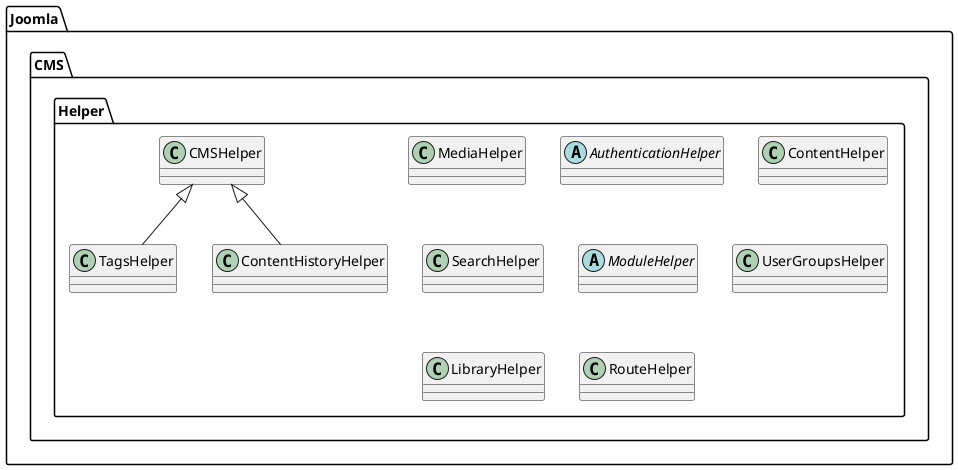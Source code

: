 @startuml
class Joomla.CMS.Helper.MediaHelper

class Joomla.CMS.Helper.TagsHelper
Joomla.CMS.Helper.CMSHelper <|-- Joomla.CMS.Helper.TagsHelper
abstract class Joomla.CMS.Helper.AuthenticationHelper
class Joomla.CMS.Helper.ContentHistoryHelper
Joomla.CMS.Helper.CMSHelper <|-- Joomla.CMS.Helper.ContentHistoryHelper
class Joomla.CMS.Helper.ContentHelper
class Joomla.CMS.Helper.SearchHelper
abstract class Joomla.CMS.Helper.ModuleHelper
class Joomla.CMS.Helper.UserGroupsHelper
class Joomla.CMS.Helper.CMSHelper
class Joomla.CMS.Helper.LibraryHelper
class Joomla.CMS.Helper.RouteHelper
@enduml
